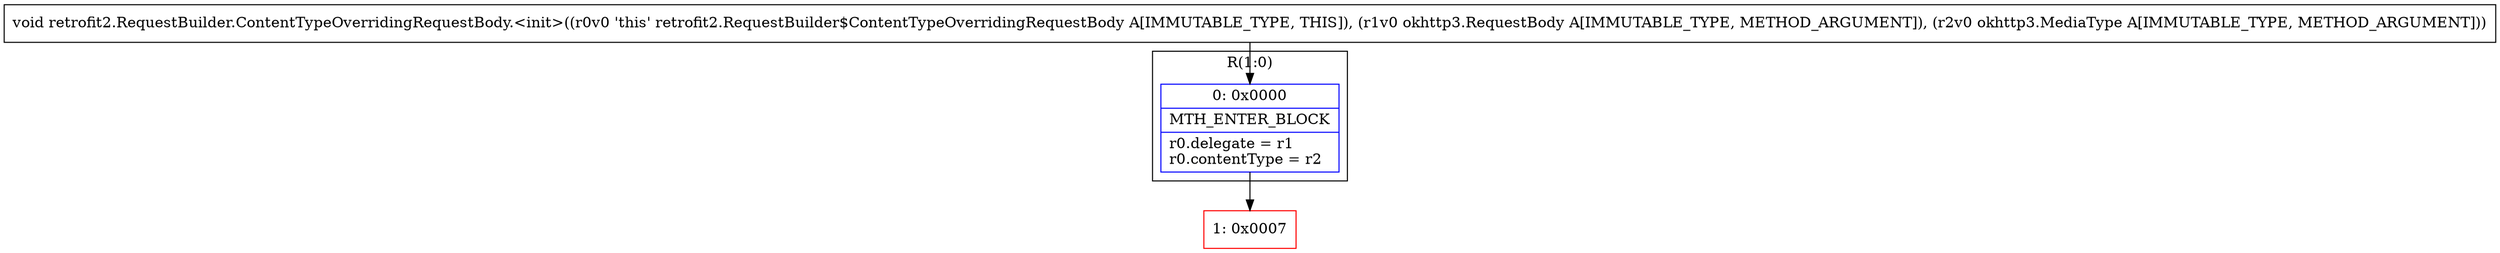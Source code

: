 digraph "CFG forretrofit2.RequestBuilder.ContentTypeOverridingRequestBody.\<init\>(Lokhttp3\/RequestBody;Lokhttp3\/MediaType;)V" {
subgraph cluster_Region_588042109 {
label = "R(1:0)";
node [shape=record,color=blue];
Node_0 [shape=record,label="{0\:\ 0x0000|MTH_ENTER_BLOCK\l|r0.delegate = r1\lr0.contentType = r2\l}"];
}
Node_1 [shape=record,color=red,label="{1\:\ 0x0007}"];
MethodNode[shape=record,label="{void retrofit2.RequestBuilder.ContentTypeOverridingRequestBody.\<init\>((r0v0 'this' retrofit2.RequestBuilder$ContentTypeOverridingRequestBody A[IMMUTABLE_TYPE, THIS]), (r1v0 okhttp3.RequestBody A[IMMUTABLE_TYPE, METHOD_ARGUMENT]), (r2v0 okhttp3.MediaType A[IMMUTABLE_TYPE, METHOD_ARGUMENT])) }"];
MethodNode -> Node_0;
Node_0 -> Node_1;
}

